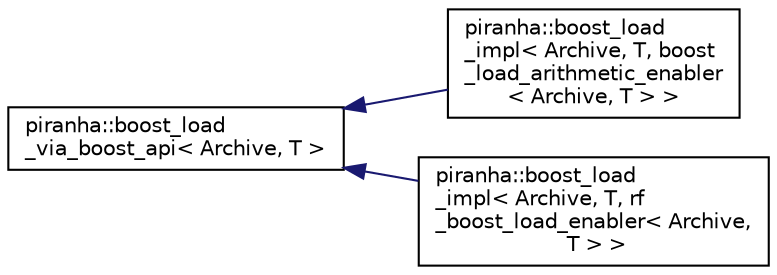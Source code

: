 digraph "Graphical Class Hierarchy"
{
  edge [fontname="Helvetica",fontsize="10",labelfontname="Helvetica",labelfontsize="10"];
  node [fontname="Helvetica",fontsize="10",shape=record];
  rankdir="LR";
  Node0 [label="piranha::boost_load\l_via_boost_api\< Archive, T \>",height=0.2,width=0.4,color="black", fillcolor="white", style="filled",URL="$structpiranha_1_1boost__load__via__boost__api.html",tooltip="Implementation of piranha::boost_load() via the Boost API. "];
  Node0 -> Node1 [dir="back",color="midnightblue",fontsize="10",style="solid",fontname="Helvetica"];
  Node1 [label="piranha::boost_load\l_impl\< Archive, T, boost\l_load_arithmetic_enabler\l\< Archive, T \> \>",height=0.2,width=0.4,color="black", fillcolor="white", style="filled",URL="$structpiranha_1_1boost__load__impl_3_01_archive_00_01_t_00_01boost__load__arithmetic__enabler_3_01_archive_00_01_t_01_4_01_4.html",tooltip="Specialisation of piranha::boost_load() for arithmetic types. "];
  Node0 -> Node2 [dir="back",color="midnightblue",fontsize="10",style="solid",fontname="Helvetica"];
  Node2 [label="piranha::boost_load\l_impl\< Archive, T, rf\l_boost_load_enabler\< Archive,\l T \> \>",height=0.2,width=0.4,color="black", fillcolor="white", style="filled",URL="$structpiranha_1_1boost__load__impl_3_01_archive_00_01_t_00_01rf__boost__load__enabler_3_01_archive_00_01_t_01_4_01_4.html",tooltip="Specialisation of piranha::boost_load() for piranha::rational_function. "];
}
